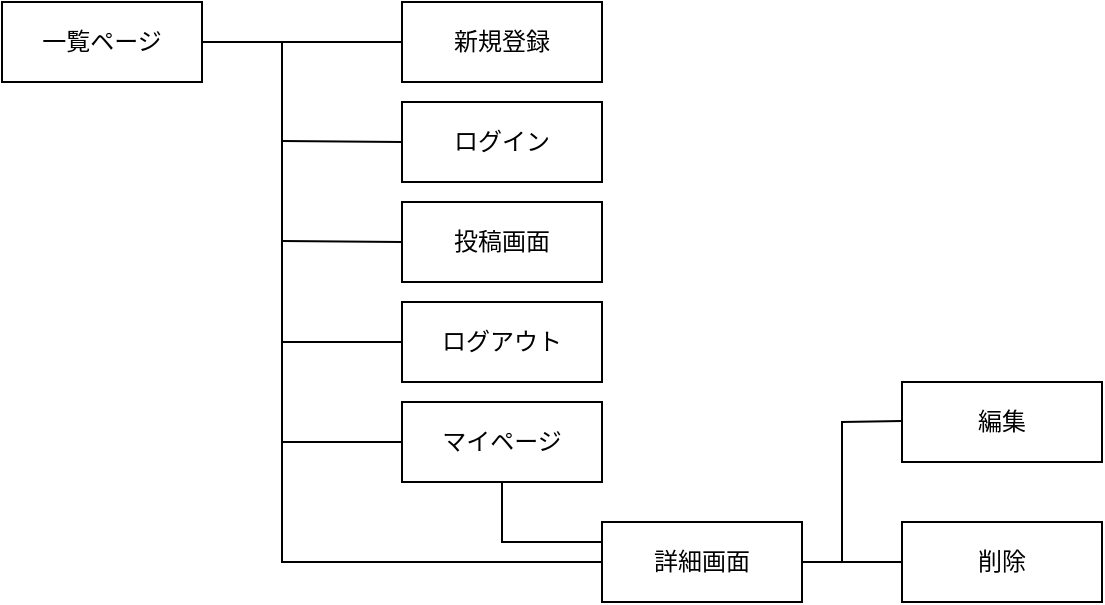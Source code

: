 <mxfile>
    <diagram id="QaDdkxrwYYvLeBjXP4Gr" name="ページ1">
        <mxGraphModel dx="576" dy="427" grid="1" gridSize="10" guides="1" tooltips="1" connect="1" arrows="1" fold="1" page="1" pageScale="1" pageWidth="827" pageHeight="1169" math="0" shadow="0">
            <root>
                <mxCell id="0"/>
                <mxCell id="1" parent="0"/>
                <mxCell id="2" value="一覧ページ" style="whiteSpace=wrap;html=1;align=center;" vertex="1" parent="1">
                    <mxGeometry x="20" y="50" width="100" height="40" as="geometry"/>
                </mxCell>
                <mxCell id="3" value="マイページ" style="whiteSpace=wrap;html=1;align=center;" vertex="1" parent="1">
                    <mxGeometry x="220" y="250" width="100" height="40" as="geometry"/>
                </mxCell>
                <mxCell id="4" value="新規登録" style="whiteSpace=wrap;html=1;align=center;" vertex="1" parent="1">
                    <mxGeometry x="220" y="50" width="100" height="40" as="geometry"/>
                </mxCell>
                <mxCell id="5" value="ログイン" style="whiteSpace=wrap;html=1;align=center;" vertex="1" parent="1">
                    <mxGeometry x="220" y="100" width="100" height="40" as="geometry"/>
                </mxCell>
                <mxCell id="6" value="投稿画面" style="whiteSpace=wrap;html=1;align=center;" vertex="1" parent="1">
                    <mxGeometry x="220" y="150" width="100" height="40" as="geometry"/>
                </mxCell>
                <mxCell id="7" value="詳細画面" style="whiteSpace=wrap;html=1;align=center;" vertex="1" parent="1">
                    <mxGeometry x="320" y="310" width="100" height="40" as="geometry"/>
                </mxCell>
                <mxCell id="8" value="" style="endArrow=none;html=1;rounded=0;entryX=0;entryY=0.25;entryDx=0;entryDy=0;edgeStyle=orthogonalEdgeStyle;exitX=0.5;exitY=1;exitDx=0;exitDy=0;" edge="1" parent="1" source="3" target="7">
                    <mxGeometry relative="1" as="geometry">
                        <mxPoint x="270" y="280" as="sourcePoint"/>
                        <mxPoint x="380" y="220" as="targetPoint"/>
                    </mxGeometry>
                </mxCell>
                <mxCell id="10" value="" style="endArrow=none;html=1;rounded=0;exitX=1;exitY=0.5;exitDx=0;exitDy=0;entryX=0;entryY=0.5;entryDx=0;entryDy=0;edgeStyle=elbowEdgeStyle;" edge="1" parent="1" source="2" target="4">
                    <mxGeometry relative="1" as="geometry">
                        <mxPoint x="220" y="220" as="sourcePoint"/>
                        <mxPoint x="380" y="220" as="targetPoint"/>
                    </mxGeometry>
                </mxCell>
                <mxCell id="11" value="" style="endArrow=none;html=1;rounded=0;edgeStyle=elbowEdgeStyle;entryX=0;entryY=0.5;entryDx=0;entryDy=0;" edge="1" parent="1" target="7">
                    <mxGeometry relative="1" as="geometry">
                        <mxPoint x="160" y="70" as="sourcePoint"/>
                        <mxPoint x="160" y="270" as="targetPoint"/>
                        <Array as="points">
                            <mxPoint x="160" y="180"/>
                        </Array>
                    </mxGeometry>
                </mxCell>
                <mxCell id="13" value="" style="endArrow=none;html=1;rounded=0;" edge="1" parent="1">
                    <mxGeometry relative="1" as="geometry">
                        <mxPoint x="160" y="169.5" as="sourcePoint"/>
                        <mxPoint x="220" y="170" as="targetPoint"/>
                    </mxGeometry>
                </mxCell>
                <mxCell id="14" value="" style="endArrow=none;html=1;rounded=0;" edge="1" parent="1">
                    <mxGeometry relative="1" as="geometry">
                        <mxPoint x="160" y="119.5" as="sourcePoint"/>
                        <mxPoint x="220" y="120" as="targetPoint"/>
                    </mxGeometry>
                </mxCell>
                <mxCell id="15" value="ログアウト" style="whiteSpace=wrap;html=1;align=center;" vertex="1" parent="1">
                    <mxGeometry x="220" y="200" width="100" height="40" as="geometry"/>
                </mxCell>
                <mxCell id="16" value="" style="endArrow=none;html=1;rounded=0;entryX=0;entryY=0.5;entryDx=0;entryDy=0;" edge="1" parent="1" target="3">
                    <mxGeometry relative="1" as="geometry">
                        <mxPoint x="160" y="270" as="sourcePoint"/>
                        <mxPoint x="220" y="260" as="targetPoint"/>
                        <Array as="points"/>
                    </mxGeometry>
                </mxCell>
                <mxCell id="19" value="" style="endArrow=none;html=1;rounded=0;" edge="1" parent="1">
                    <mxGeometry relative="1" as="geometry">
                        <mxPoint x="160" y="220" as="sourcePoint"/>
                        <mxPoint x="220" y="220" as="targetPoint"/>
                    </mxGeometry>
                </mxCell>
                <mxCell id="20" value="編集" style="whiteSpace=wrap;html=1;align=center;" vertex="1" parent="1">
                    <mxGeometry x="470" y="240" width="100" height="40" as="geometry"/>
                </mxCell>
                <mxCell id="21" value="削除" style="whiteSpace=wrap;html=1;align=center;" vertex="1" parent="1">
                    <mxGeometry x="470" y="310" width="100" height="40" as="geometry"/>
                </mxCell>
                <mxCell id="22" value="" style="endArrow=none;html=1;rounded=0;exitX=1;exitY=0.5;exitDx=0;exitDy=0;" edge="1" parent="1" source="7">
                    <mxGeometry relative="1" as="geometry">
                        <mxPoint x="310" y="259.5" as="sourcePoint"/>
                        <mxPoint x="470" y="259.5" as="targetPoint"/>
                        <Array as="points">
                            <mxPoint x="440" y="330"/>
                            <mxPoint x="440" y="300"/>
                            <mxPoint x="440" y="260"/>
                        </Array>
                    </mxGeometry>
                </mxCell>
                <mxCell id="23" value="" style="endArrow=none;html=1;rounded=0;" edge="1" parent="1">
                    <mxGeometry relative="1" as="geometry">
                        <mxPoint x="420" y="330" as="sourcePoint"/>
                        <mxPoint x="470" y="330" as="targetPoint"/>
                    </mxGeometry>
                </mxCell>
            </root>
        </mxGraphModel>
    </diagram>
</mxfile>